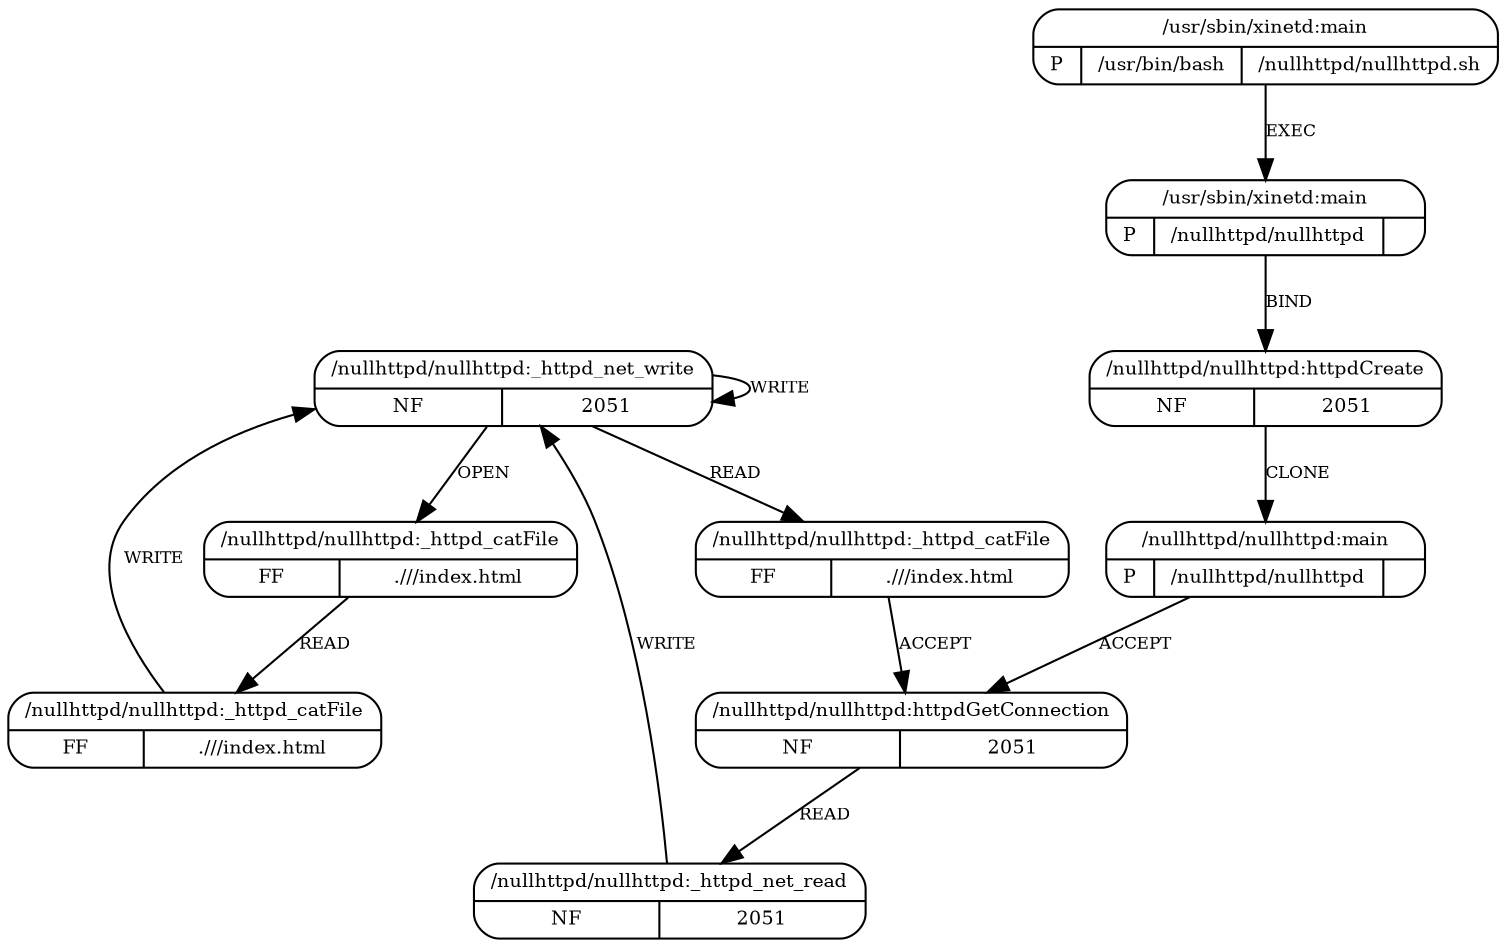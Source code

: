 digraph G {
  4 [shape=Mrecord, label="{{/nullhttpd/nullhttpd:_httpd_net_write}|{NF|2051}}",
     fontsize=9, ];
  8 [shape=Mrecord,
     label="{{/nullhttpd/nullhttpd:_httpd_catFile}|{FF|.///index.html}}",
     fontsize=9, ];
  9 [shape=Mrecord,
     label="{{/nullhttpd/nullhttpd:_httpd_catFile}|{FF|.///index.html}}",
     fontsize=9, ];
  5 [shape=Mrecord,
     label="{{/nullhttpd/nullhttpd:_httpd_catFile}|{FF|.///index.html}}",
     fontsize=9, ];
  2 [shape=Mrecord, label="{{/nullhttpd/nullhttpd:httpdCreate}|{NF|2051}}",
     fontsize=9, ];
  6 [shape=Mrecord,
     label="{{/nullhttpd/nullhttpd:httpdGetConnection}|{NF|2051}}",
     fontsize=9, ];
  7 [shape=Mrecord, label="{{/nullhttpd/nullhttpd:_httpd_net_read}|{NF|2051}}",
     fontsize=9, ];
  3 [shape=Mrecord,
     label="{{/nullhttpd/nullhttpd:main}|{P|/nullhttpd/nullhttpd|}}",
     fontsize=9, ];
  0 [shape=Mrecord,
     label="{{/usr/sbin/xinetd:main}|{P|/usr/bin/bash|/nullhttpd/nullhttpd.sh}}",
     fontsize=9, ];
  1 [shape=Mrecord, label="{{/usr/sbin/xinetd:main}|{P|/nullhttpd/nullhttpd|}}",
     fontsize=9, ];
  
  
  4 -> 4 [label="WRITE", fontsize=8, ];
  4 -> 8 [label="OPEN", fontsize=8, ];
  4 -> 5 [label="READ", fontsize=8, ];
  8 -> 9 [label="READ", fontsize=8, ];
  9 -> 4 [label="WRITE", fontsize=8, ];
  5 -> 6 [label="ACCEPT", fontsize=8, ];
  2 -> 3 [label="CLONE", fontsize=8, ];
  6 -> 7 [label="READ", fontsize=8, ];
  7 -> 4 [label="WRITE", fontsize=8, ];
  3 -> 6 [label="ACCEPT", fontsize=8, ];
  0 -> 1 [label="EXEC", fontsize=8, ];
  1 -> 2 [label="BIND", fontsize=8, ];
  
  }
